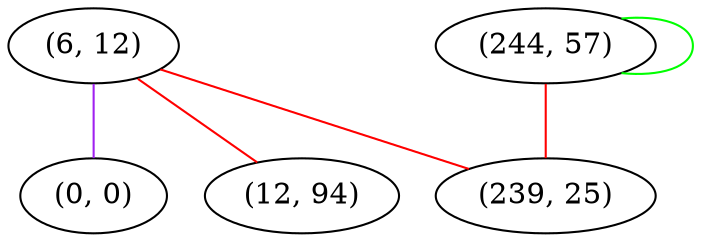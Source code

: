 graph "" {
"(6, 12)";
"(0, 0)";
"(244, 57)";
"(12, 94)";
"(239, 25)";
"(6, 12)" -- "(0, 0)"  [color=purple, key=0, weight=4];
"(6, 12)" -- "(12, 94)"  [color=red, key=0, weight=1];
"(6, 12)" -- "(239, 25)"  [color=red, key=0, weight=1];
"(244, 57)" -- "(244, 57)"  [color=green, key=0, weight=2];
"(244, 57)" -- "(239, 25)"  [color=red, key=0, weight=1];
}
